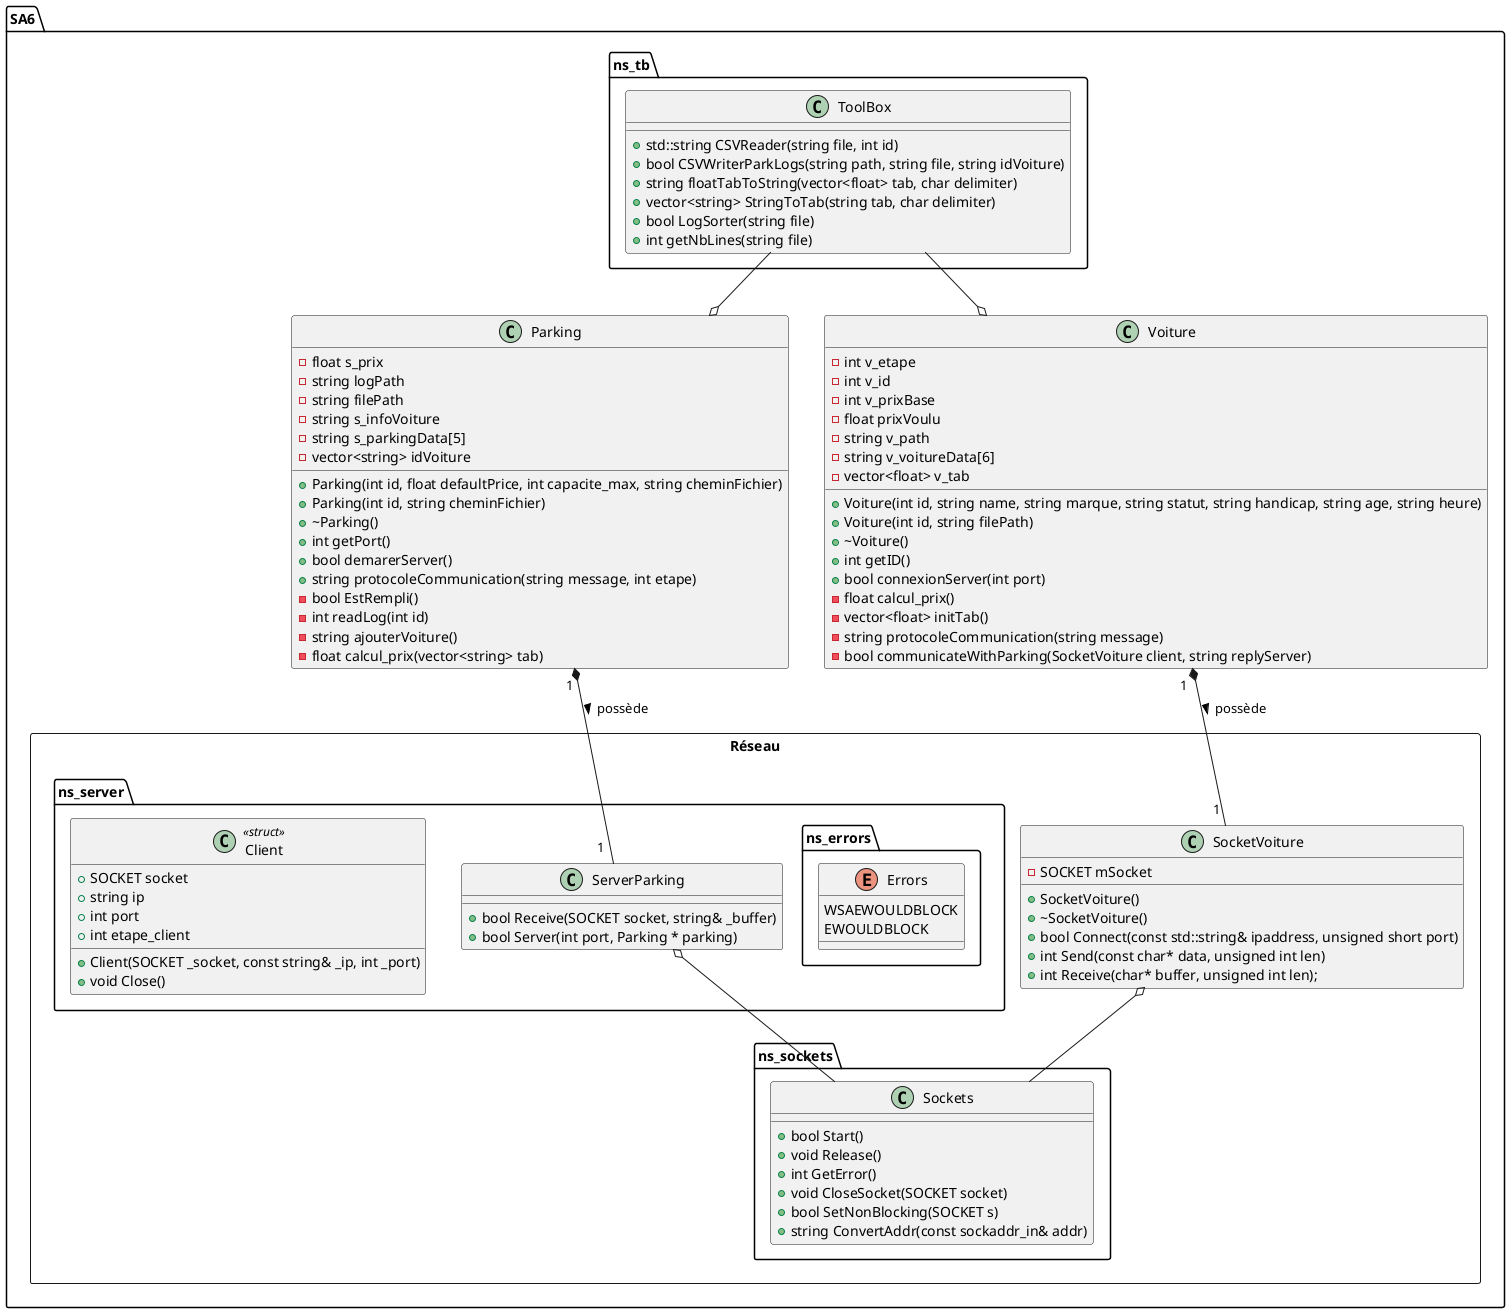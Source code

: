 @startuml SA6_uml

package SA6 {

    package ns_tb {
        class ToolBox {
            + std::string CSVReader(string file, int id)
            + bool CSVWriterParkLogs(string path, string file, string idVoiture)
            + string floatTabToString(vector<float> tab, char delimiter)
            + vector<string> StringToTab(string tab, char delimiter)
            + bool LogSorter(string file)
            + int getNbLines(string file)
        }
    }
    
    class Parking {
        - float s_prix
        - string logPath
        - string filePath
        - string s_infoVoiture
        - string s_parkingData[5]
        - vector<string> idVoiture

        + Parking(int id, float defaultPrice, int capacite_max, string cheminFichier)
        + Parking(int id, string cheminFichier)
        + ~Parking()
        + int getPort()
        + bool demarerServer()
        + string protocoleCommunication(string message, int etape)
        - bool EstRempli()
        - int readLog(int id)
        - string ajouterVoiture()
        - float calcul_prix(vector<string> tab)
    }

    Class Voiture {
        - int v_etape
        - int v_id
        - int v_prixBase
        - float prixVoulu
        - string v_path
        - string v_voitureData[6]
        - vector<float> v_tab

        + Voiture(int id, string name, string marque, string statut, string handicap, string age, string heure)
        + Voiture(int id, string filePath)
        + ~Voiture()
        + int getID()
        + bool connexionServer(int port)
        - float calcul_prix()
        - vector<float> initTab()
        - string protocoleCommunication(string message)
        - bool communicateWithParking(SocketVoiture client, string replyServer)
    }

    package Réseau <<Rectangle>> {

        package ns_server {
            Class ServerParking {
                + bool Receive(SOCKET socket, string& _buffer)
                + bool Server(int port, Parking * parking)
            }

            package ns_errors {
                enum Errors {
                    WSAEWOULDBLOCK
                    EWOULDBLOCK
                }
            }

            Class Client << struct >> {
                + SOCKET socket
	            + string ip
	            + int port
	            + int etape_client

	            + Client(SOCKET _socket, const string& _ip, int _port)
                + void Close()
            }
        }

        Class SocketVoiture {
            - SOCKET mSocket

            + SocketVoiture()
            + ~SocketVoiture()
            + bool Connect(const std::string& ipaddress, unsigned short port)
            + int Send(const char* data, unsigned int len)
            + int Receive(char* buffer, unsigned int len);	
        }

        package ns_sockets{

            Class Sockets {

                + bool Start()
                + void Release()
                + int GetError()
                + void CloseSocket(SOCKET socket)
                + bool SetNonBlocking(SOCKET s)
                + string ConvertAddr(const sockaddr_in& addr)    
            }
        }
    }
}

ToolBox --o Voiture
ToolBox --o Parking

Parking "1 " *-- "1  " ServerParking : > possède
Voiture "1  " *-- "1 " SocketVoiture : possède >

SocketVoiture o-- Sockets
ServerParking o-- Sockets


@enduml